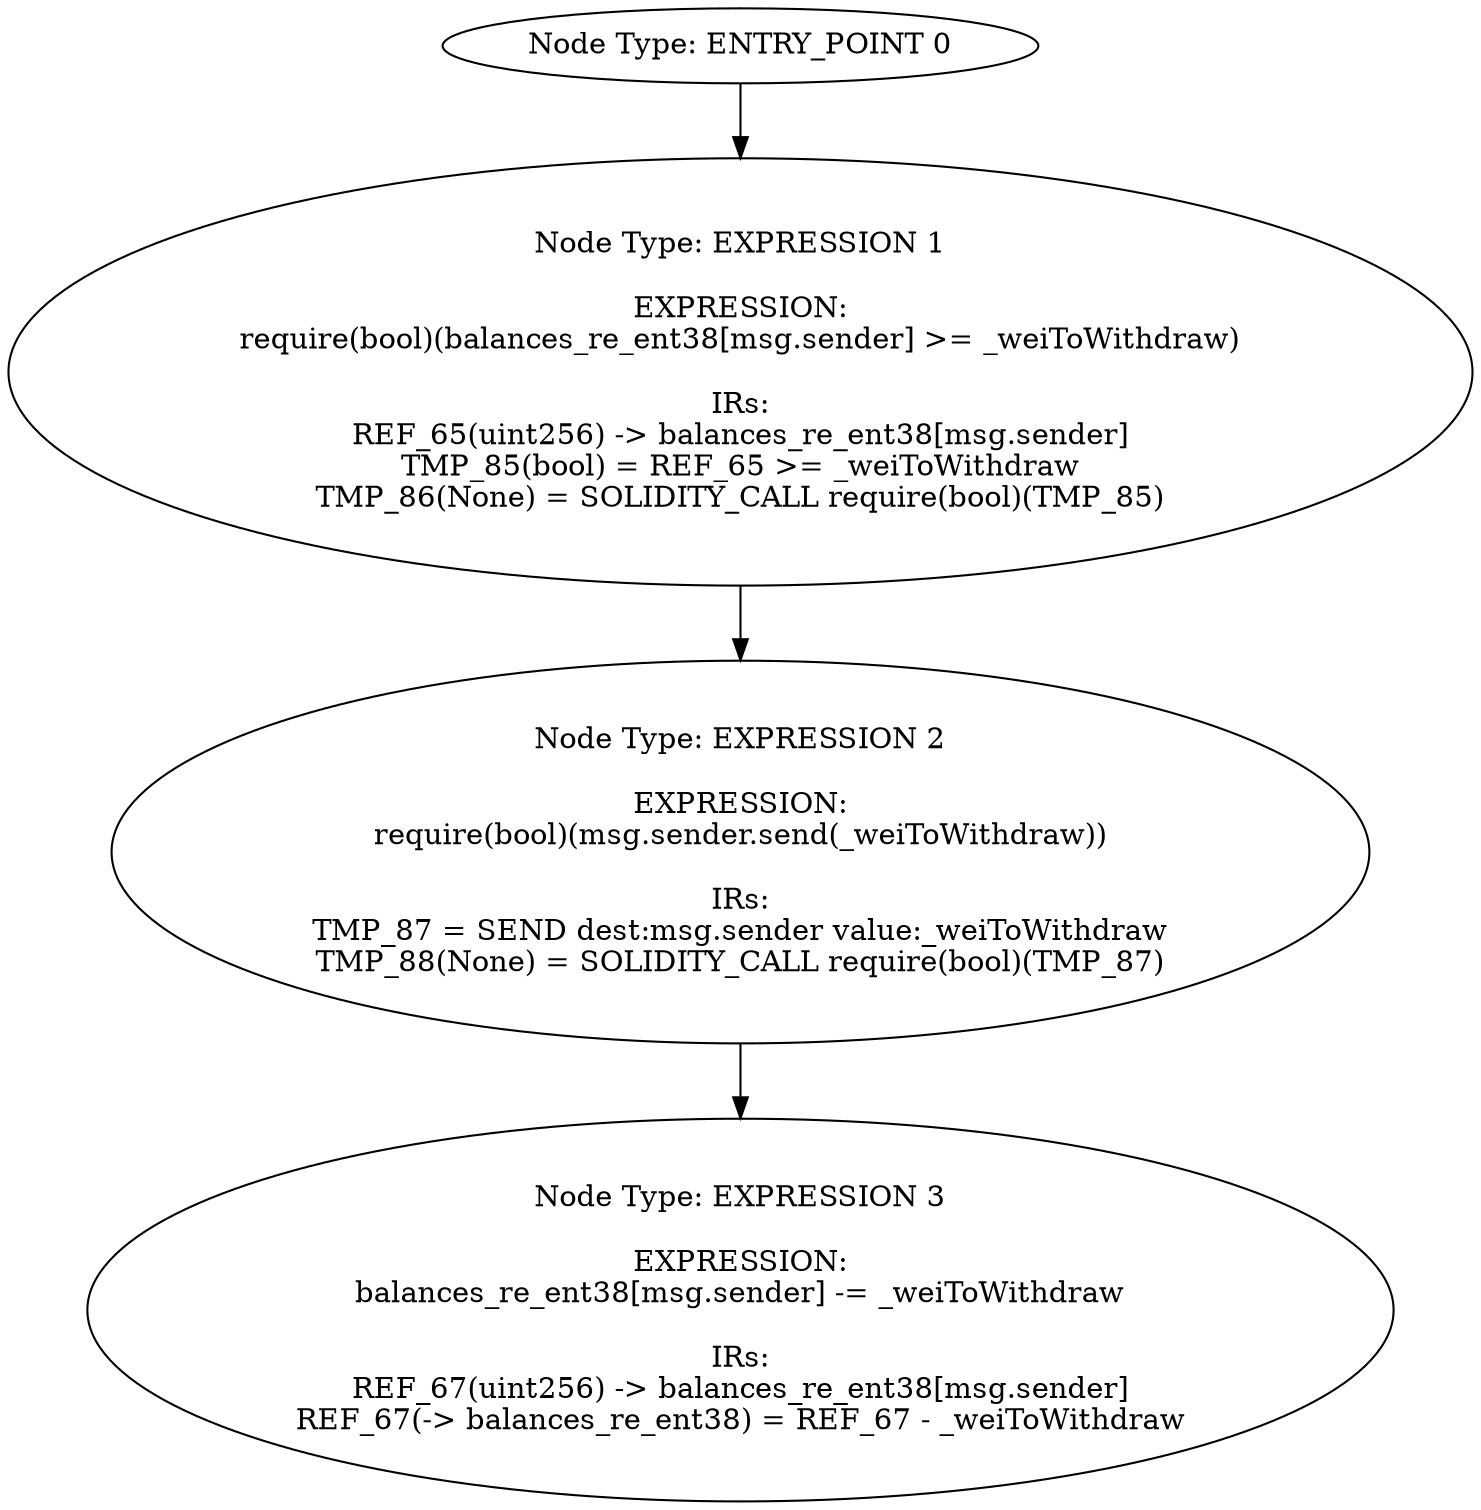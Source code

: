 digraph{
0[label="Node Type: ENTRY_POINT 0
"];
0->1;
1[label="Node Type: EXPRESSION 1

EXPRESSION:
require(bool)(balances_re_ent38[msg.sender] >= _weiToWithdraw)

IRs:
REF_65(uint256) -> balances_re_ent38[msg.sender]
TMP_85(bool) = REF_65 >= _weiToWithdraw
TMP_86(None) = SOLIDITY_CALL require(bool)(TMP_85)"];
1->2;
2[label="Node Type: EXPRESSION 2

EXPRESSION:
require(bool)(msg.sender.send(_weiToWithdraw))

IRs:
TMP_87 = SEND dest:msg.sender value:_weiToWithdraw
TMP_88(None) = SOLIDITY_CALL require(bool)(TMP_87)"];
2->3;
3[label="Node Type: EXPRESSION 3

EXPRESSION:
balances_re_ent38[msg.sender] -= _weiToWithdraw

IRs:
REF_67(uint256) -> balances_re_ent38[msg.sender]
REF_67(-> balances_re_ent38) = REF_67 - _weiToWithdraw"];
}
